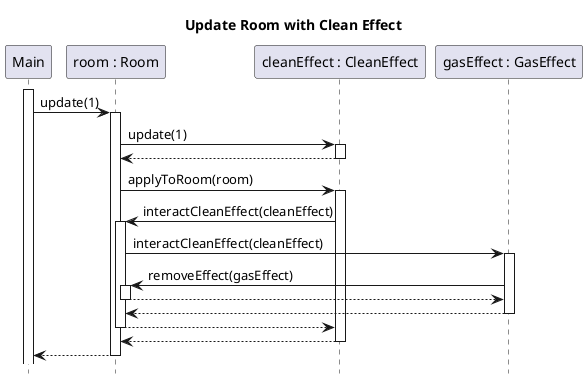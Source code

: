 @startuml room-update-clean-effect
title Update Room with Clean Effect
hide footbox
skinparam SequenceReferenceBackgroundColor white

participant Main
participant "room : Room" as room
participant "cleanEffect : CleanEffect" as cleanEffect
participant "gasEffect : GasEffect" as gasEffect

activate Main
Main -> room ++ : update(1)
    room -> cleanEffect ++ : update(1)
    return
    room -> cleanEffect ++ : applyToRoom(room)
        cleanEffect -> room ++ : interactCleanEffect(cleanEffect)
            room -> gasEffect ++ : interactCleanEffect(cleanEffect)
                gasEffect -> room ++ : removeEffect(gasEffect)
                return
            return
        return
    return
return
@enduml